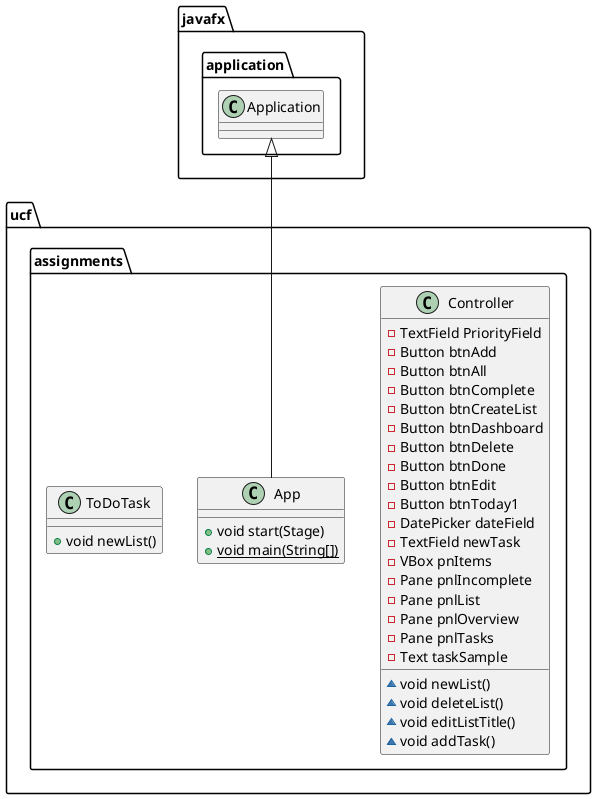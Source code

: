 @startuml
class ucf.assignments.Controller {
- TextField PriorityField
- Button btnAdd
- Button btnAll
- Button btnComplete
- Button btnCreateList
- Button btnDashboard
- Button btnDelete
- Button btnDone
- Button btnEdit
- Button btnToday1
- DatePicker dateField
- TextField newTask
- VBox pnItems
- Pane pnlIncomplete
- Pane pnlList
- Pane pnlOverview
- Pane pnlTasks
- Text taskSample
~ void newList()
~ void deleteList()
~ void editListTitle()
~ void addTask()
}
class ucf.assignments.App {
+ void start(Stage)
+ {static} void main(String[])
}
class ucf.assignments.ToDoTask {
+ void newList()
}


javafx.application.Application <|-- ucf.assignments.App
@enduml
